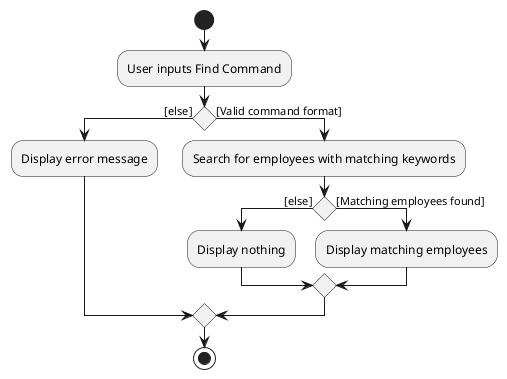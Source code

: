 @startuml
'https://plantuml.com/activity-diagram-beta

start
:User inputs Find Command;

if () then ([else])
  :Display error message;
else ([Valid command format])
    :Search for employees with matching keywords;
    if () then ([else])
        :Display nothing;
    else ([Matching employees found])
        :Display matching employees;
    endif
endif

stop

@enduml
